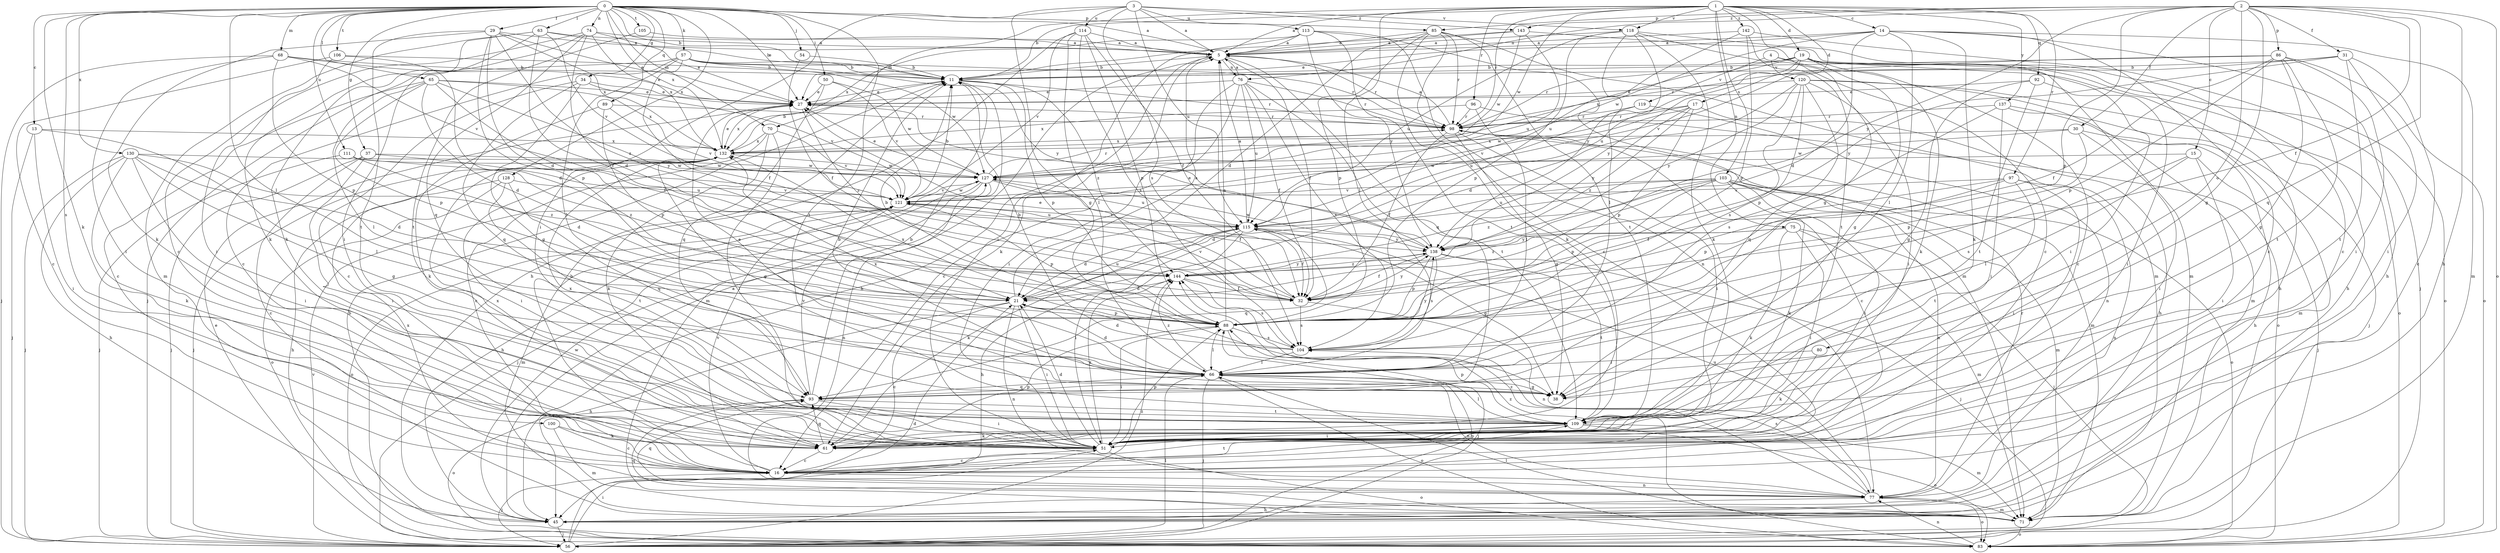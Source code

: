 strict digraph  {
0;
1;
2;
3;
4;
5;
11;
13;
14;
15;
16;
17;
19;
21;
27;
29;
30;
31;
32;
34;
37;
38;
45;
50;
51;
54;
56;
57;
61;
63;
65;
66;
68;
70;
71;
74;
75;
76;
77;
80;
83;
85;
86;
88;
89;
92;
93;
96;
97;
98;
100;
103;
104;
105;
106;
109;
111;
113;
114;
115;
118;
119;
120;
121;
127;
128;
130;
132;
137;
138;
142;
143;
144;
0 -> 5  [label=a];
0 -> 11  [label=b];
0 -> 13  [label=c];
0 -> 27  [label=e];
0 -> 29  [label=f];
0 -> 34  [label=g];
0 -> 37  [label=g];
0 -> 50  [label=i];
0 -> 54  [label=j];
0 -> 57  [label=k];
0 -> 61  [label=k];
0 -> 63  [label=l];
0 -> 65  [label=l];
0 -> 66  [label=l];
0 -> 68  [label=m];
0 -> 70  [label=m];
0 -> 74  [label=n];
0 -> 85  [label=p];
0 -> 89  [label=q];
0 -> 100  [label=s];
0 -> 105  [label=t];
0 -> 106  [label=t];
0 -> 109  [label=t];
0 -> 111  [label=u];
0 -> 128  [label=x];
0 -> 130  [label=x];
0 -> 132  [label=x];
1 -> 5  [label=a];
1 -> 11  [label=b];
1 -> 14  [label=c];
1 -> 17  [label=d];
1 -> 19  [label=d];
1 -> 38  [label=g];
1 -> 66  [label=l];
1 -> 70  [label=m];
1 -> 75  [label=n];
1 -> 92  [label=q];
1 -> 96  [label=r];
1 -> 97  [label=r];
1 -> 98  [label=r];
1 -> 103  [label=s];
1 -> 118  [label=v];
1 -> 127  [label=w];
1 -> 137  [label=y];
1 -> 142  [label=z];
2 -> 15  [label=c];
2 -> 30  [label=f];
2 -> 31  [label=f];
2 -> 32  [label=f];
2 -> 38  [label=g];
2 -> 45  [label=h];
2 -> 76  [label=n];
2 -> 80  [label=o];
2 -> 83  [label=o];
2 -> 85  [label=p];
2 -> 86  [label=p];
2 -> 88  [label=p];
2 -> 93  [label=q];
2 -> 138  [label=y];
2 -> 143  [label=z];
3 -> 5  [label=a];
3 -> 38  [label=g];
3 -> 51  [label=i];
3 -> 104  [label=s];
3 -> 113  [label=u];
3 -> 114  [label=u];
3 -> 115  [label=u];
3 -> 118  [label=v];
3 -> 143  [label=z];
4 -> 16  [label=c];
4 -> 45  [label=h];
4 -> 119  [label=v];
4 -> 120  [label=v];
5 -> 11  [label=b];
5 -> 32  [label=f];
5 -> 45  [label=h];
5 -> 61  [label=k];
5 -> 76  [label=n];
5 -> 93  [label=q];
5 -> 98  [label=r];
11 -> 27  [label=e];
11 -> 71  [label=m];
11 -> 88  [label=p];
11 -> 98  [label=r];
11 -> 144  [label=z];
13 -> 51  [label=i];
13 -> 56  [label=j];
13 -> 66  [label=l];
13 -> 132  [label=x];
14 -> 5  [label=a];
14 -> 16  [label=c];
14 -> 21  [label=d];
14 -> 27  [label=e];
14 -> 45  [label=h];
14 -> 61  [label=k];
14 -> 66  [label=l];
14 -> 71  [label=m];
14 -> 127  [label=w];
15 -> 51  [label=i];
15 -> 56  [label=j];
15 -> 66  [label=l];
15 -> 104  [label=s];
15 -> 127  [label=w];
16 -> 11  [label=b];
16 -> 56  [label=j];
16 -> 77  [label=n];
16 -> 109  [label=t];
16 -> 121  [label=v];
17 -> 45  [label=h];
17 -> 88  [label=p];
17 -> 98  [label=r];
17 -> 121  [label=v];
17 -> 127  [label=w];
17 -> 138  [label=y];
17 -> 144  [label=z];
19 -> 11  [label=b];
19 -> 38  [label=g];
19 -> 45  [label=h];
19 -> 51  [label=i];
19 -> 61  [label=k];
19 -> 83  [label=o];
19 -> 98  [label=r];
19 -> 115  [label=u];
19 -> 132  [label=x];
19 -> 138  [label=y];
21 -> 5  [label=a];
21 -> 16  [label=c];
21 -> 45  [label=h];
21 -> 51  [label=i];
21 -> 77  [label=n];
21 -> 88  [label=p];
21 -> 115  [label=u];
27 -> 98  [label=r];
27 -> 132  [label=x];
27 -> 144  [label=z];
29 -> 5  [label=a];
29 -> 21  [label=d];
29 -> 27  [label=e];
29 -> 61  [label=k];
29 -> 88  [label=p];
29 -> 109  [label=t];
29 -> 132  [label=x];
29 -> 144  [label=z];
30 -> 45  [label=h];
30 -> 51  [label=i];
30 -> 88  [label=p];
30 -> 127  [label=w];
30 -> 132  [label=x];
31 -> 11  [label=b];
31 -> 16  [label=c];
31 -> 51  [label=i];
31 -> 109  [label=t];
31 -> 121  [label=v];
31 -> 138  [label=y];
32 -> 27  [label=e];
32 -> 77  [label=n];
32 -> 104  [label=s];
32 -> 121  [label=v];
32 -> 138  [label=y];
34 -> 16  [label=c];
34 -> 27  [label=e];
34 -> 38  [label=g];
34 -> 93  [label=q];
34 -> 121  [label=v];
37 -> 16  [label=c];
37 -> 51  [label=i];
37 -> 56  [label=j];
37 -> 115  [label=u];
37 -> 127  [label=w];
38 -> 11  [label=b];
45 -> 5  [label=a];
45 -> 56  [label=j];
45 -> 127  [label=w];
50 -> 27  [label=e];
50 -> 93  [label=q];
50 -> 121  [label=v];
50 -> 127  [label=w];
51 -> 16  [label=c];
51 -> 21  [label=d];
51 -> 83  [label=o];
51 -> 88  [label=p];
51 -> 132  [label=x];
51 -> 144  [label=z];
54 -> 11  [label=b];
54 -> 32  [label=f];
56 -> 21  [label=d];
56 -> 51  [label=i];
56 -> 66  [label=l];
56 -> 88  [label=p];
56 -> 121  [label=v];
56 -> 144  [label=z];
57 -> 11  [label=b];
57 -> 16  [label=c];
57 -> 32  [label=f];
57 -> 56  [label=j];
57 -> 66  [label=l];
57 -> 98  [label=r];
57 -> 127  [label=w];
57 -> 138  [label=y];
61 -> 16  [label=c];
61 -> 88  [label=p];
61 -> 93  [label=q];
63 -> 5  [label=a];
63 -> 11  [label=b];
63 -> 32  [label=f];
63 -> 51  [label=i];
63 -> 61  [label=k];
63 -> 71  [label=m];
63 -> 121  [label=v];
65 -> 16  [label=c];
65 -> 21  [label=d];
65 -> 27  [label=e];
65 -> 32  [label=f];
65 -> 66  [label=l];
65 -> 88  [label=p];
65 -> 132  [label=x];
65 -> 138  [label=y];
66 -> 21  [label=d];
66 -> 27  [label=e];
66 -> 38  [label=g];
66 -> 56  [label=j];
66 -> 77  [label=n];
66 -> 83  [label=o];
66 -> 93  [label=q];
66 -> 132  [label=x];
66 -> 144  [label=z];
68 -> 11  [label=b];
68 -> 27  [label=e];
68 -> 51  [label=i];
68 -> 56  [label=j];
68 -> 88  [label=p];
68 -> 121  [label=v];
70 -> 16  [label=c];
70 -> 51  [label=i];
70 -> 61  [label=k];
70 -> 121  [label=v];
70 -> 132  [label=x];
71 -> 83  [label=o];
71 -> 93  [label=q];
71 -> 144  [label=z];
74 -> 5  [label=a];
74 -> 16  [label=c];
74 -> 21  [label=d];
74 -> 27  [label=e];
74 -> 61  [label=k];
74 -> 93  [label=q];
74 -> 132  [label=x];
75 -> 51  [label=i];
75 -> 56  [label=j];
75 -> 61  [label=k];
75 -> 71  [label=m];
75 -> 138  [label=y];
75 -> 144  [label=z];
76 -> 5  [label=a];
76 -> 16  [label=c];
76 -> 27  [label=e];
76 -> 32  [label=f];
76 -> 51  [label=i];
76 -> 98  [label=r];
76 -> 104  [label=s];
76 -> 109  [label=t];
76 -> 115  [label=u];
77 -> 45  [label=h];
77 -> 71  [label=m];
77 -> 83  [label=o];
77 -> 93  [label=q];
77 -> 98  [label=r];
77 -> 104  [label=s];
77 -> 115  [label=u];
77 -> 132  [label=x];
77 -> 144  [label=z];
80 -> 61  [label=k];
80 -> 66  [label=l];
83 -> 11  [label=b];
83 -> 27  [label=e];
83 -> 66  [label=l];
83 -> 77  [label=n];
85 -> 5  [label=a];
85 -> 16  [label=c];
85 -> 21  [label=d];
85 -> 61  [label=k];
85 -> 71  [label=m];
85 -> 88  [label=p];
85 -> 98  [label=r];
85 -> 109  [label=t];
86 -> 11  [label=b];
86 -> 32  [label=f];
86 -> 38  [label=g];
86 -> 51  [label=i];
86 -> 83  [label=o];
86 -> 88  [label=p];
86 -> 98  [label=r];
86 -> 109  [label=t];
88 -> 5  [label=a];
88 -> 11  [label=b];
88 -> 51  [label=i];
88 -> 56  [label=j];
88 -> 66  [label=l];
88 -> 104  [label=s];
88 -> 132  [label=x];
89 -> 61  [label=k];
89 -> 88  [label=p];
89 -> 98  [label=r];
89 -> 121  [label=v];
92 -> 27  [label=e];
92 -> 38  [label=g];
92 -> 51  [label=i];
92 -> 109  [label=t];
93 -> 11  [label=b];
93 -> 51  [label=i];
93 -> 83  [label=o];
93 -> 109  [label=t];
93 -> 121  [label=v];
96 -> 66  [label=l];
96 -> 83  [label=o];
96 -> 98  [label=r];
96 -> 132  [label=x];
97 -> 32  [label=f];
97 -> 51  [label=i];
97 -> 77  [label=n];
97 -> 88  [label=p];
97 -> 109  [label=t];
97 -> 121  [label=v];
98 -> 5  [label=a];
98 -> 16  [label=c];
98 -> 32  [label=f];
98 -> 38  [label=g];
98 -> 51  [label=i];
98 -> 71  [label=m];
98 -> 132  [label=x];
100 -> 16  [label=c];
100 -> 61  [label=k];
100 -> 71  [label=m];
103 -> 21  [label=d];
103 -> 51  [label=i];
103 -> 61  [label=k];
103 -> 71  [label=m];
103 -> 77  [label=n];
103 -> 83  [label=o];
103 -> 88  [label=p];
103 -> 115  [label=u];
103 -> 121  [label=v];
103 -> 144  [label=z];
104 -> 11  [label=b];
104 -> 21  [label=d];
104 -> 66  [label=l];
104 -> 138  [label=y];
105 -> 5  [label=a];
105 -> 109  [label=t];
106 -> 11  [label=b];
106 -> 16  [label=c];
106 -> 21  [label=d];
106 -> 51  [label=i];
109 -> 51  [label=i];
109 -> 61  [label=k];
109 -> 66  [label=l];
109 -> 71  [label=m];
109 -> 83  [label=o];
109 -> 88  [label=p];
109 -> 132  [label=x];
111 -> 21  [label=d];
111 -> 56  [label=j];
111 -> 127  [label=w];
111 -> 144  [label=z];
113 -> 5  [label=a];
113 -> 51  [label=i];
113 -> 71  [label=m];
113 -> 77  [label=n];
113 -> 109  [label=t];
113 -> 132  [label=x];
113 -> 138  [label=y];
114 -> 5  [label=a];
114 -> 32  [label=f];
114 -> 45  [label=h];
114 -> 66  [label=l];
114 -> 88  [label=p];
114 -> 104  [label=s];
114 -> 121  [label=v];
115 -> 5  [label=a];
115 -> 21  [label=d];
115 -> 32  [label=f];
115 -> 38  [label=g];
115 -> 45  [label=h];
115 -> 51  [label=i];
115 -> 61  [label=k];
115 -> 93  [label=q];
115 -> 121  [label=v];
115 -> 138  [label=y];
118 -> 5  [label=a];
118 -> 16  [label=c];
118 -> 61  [label=k];
118 -> 66  [label=l];
118 -> 71  [label=m];
118 -> 88  [label=p];
118 -> 115  [label=u];
118 -> 138  [label=y];
119 -> 77  [label=n];
119 -> 98  [label=r];
119 -> 115  [label=u];
120 -> 21  [label=d];
120 -> 27  [label=e];
120 -> 51  [label=i];
120 -> 71  [label=m];
120 -> 83  [label=o];
120 -> 88  [label=p];
120 -> 93  [label=q];
120 -> 104  [label=s];
120 -> 138  [label=y];
121 -> 11  [label=b];
121 -> 71  [label=m];
121 -> 83  [label=o];
121 -> 88  [label=p];
121 -> 115  [label=u];
121 -> 127  [label=w];
127 -> 27  [label=e];
127 -> 32  [label=f];
127 -> 45  [label=h];
127 -> 56  [label=j];
127 -> 77  [label=n];
127 -> 98  [label=r];
127 -> 115  [label=u];
127 -> 121  [label=v];
128 -> 45  [label=h];
128 -> 83  [label=o];
128 -> 93  [label=q];
128 -> 109  [label=t];
128 -> 121  [label=v];
130 -> 21  [label=d];
130 -> 38  [label=g];
130 -> 45  [label=h];
130 -> 51  [label=i];
130 -> 56  [label=j];
130 -> 61  [label=k];
130 -> 127  [label=w];
130 -> 144  [label=z];
132 -> 11  [label=b];
132 -> 27  [label=e];
132 -> 38  [label=g];
132 -> 51  [label=i];
132 -> 56  [label=j];
132 -> 127  [label=w];
137 -> 51  [label=i];
137 -> 56  [label=j];
137 -> 71  [label=m];
137 -> 98  [label=r];
137 -> 104  [label=s];
138 -> 27  [label=e];
138 -> 32  [label=f];
138 -> 56  [label=j];
138 -> 88  [label=p];
138 -> 104  [label=s];
138 -> 109  [label=t];
138 -> 127  [label=w];
138 -> 144  [label=z];
142 -> 5  [label=a];
142 -> 56  [label=j];
142 -> 88  [label=p];
142 -> 109  [label=t];
142 -> 115  [label=u];
143 -> 5  [label=a];
143 -> 11  [label=b];
143 -> 16  [label=c];
143 -> 115  [label=u];
143 -> 127  [label=w];
144 -> 21  [label=d];
144 -> 32  [label=f];
144 -> 104  [label=s];
144 -> 138  [label=y];
}
